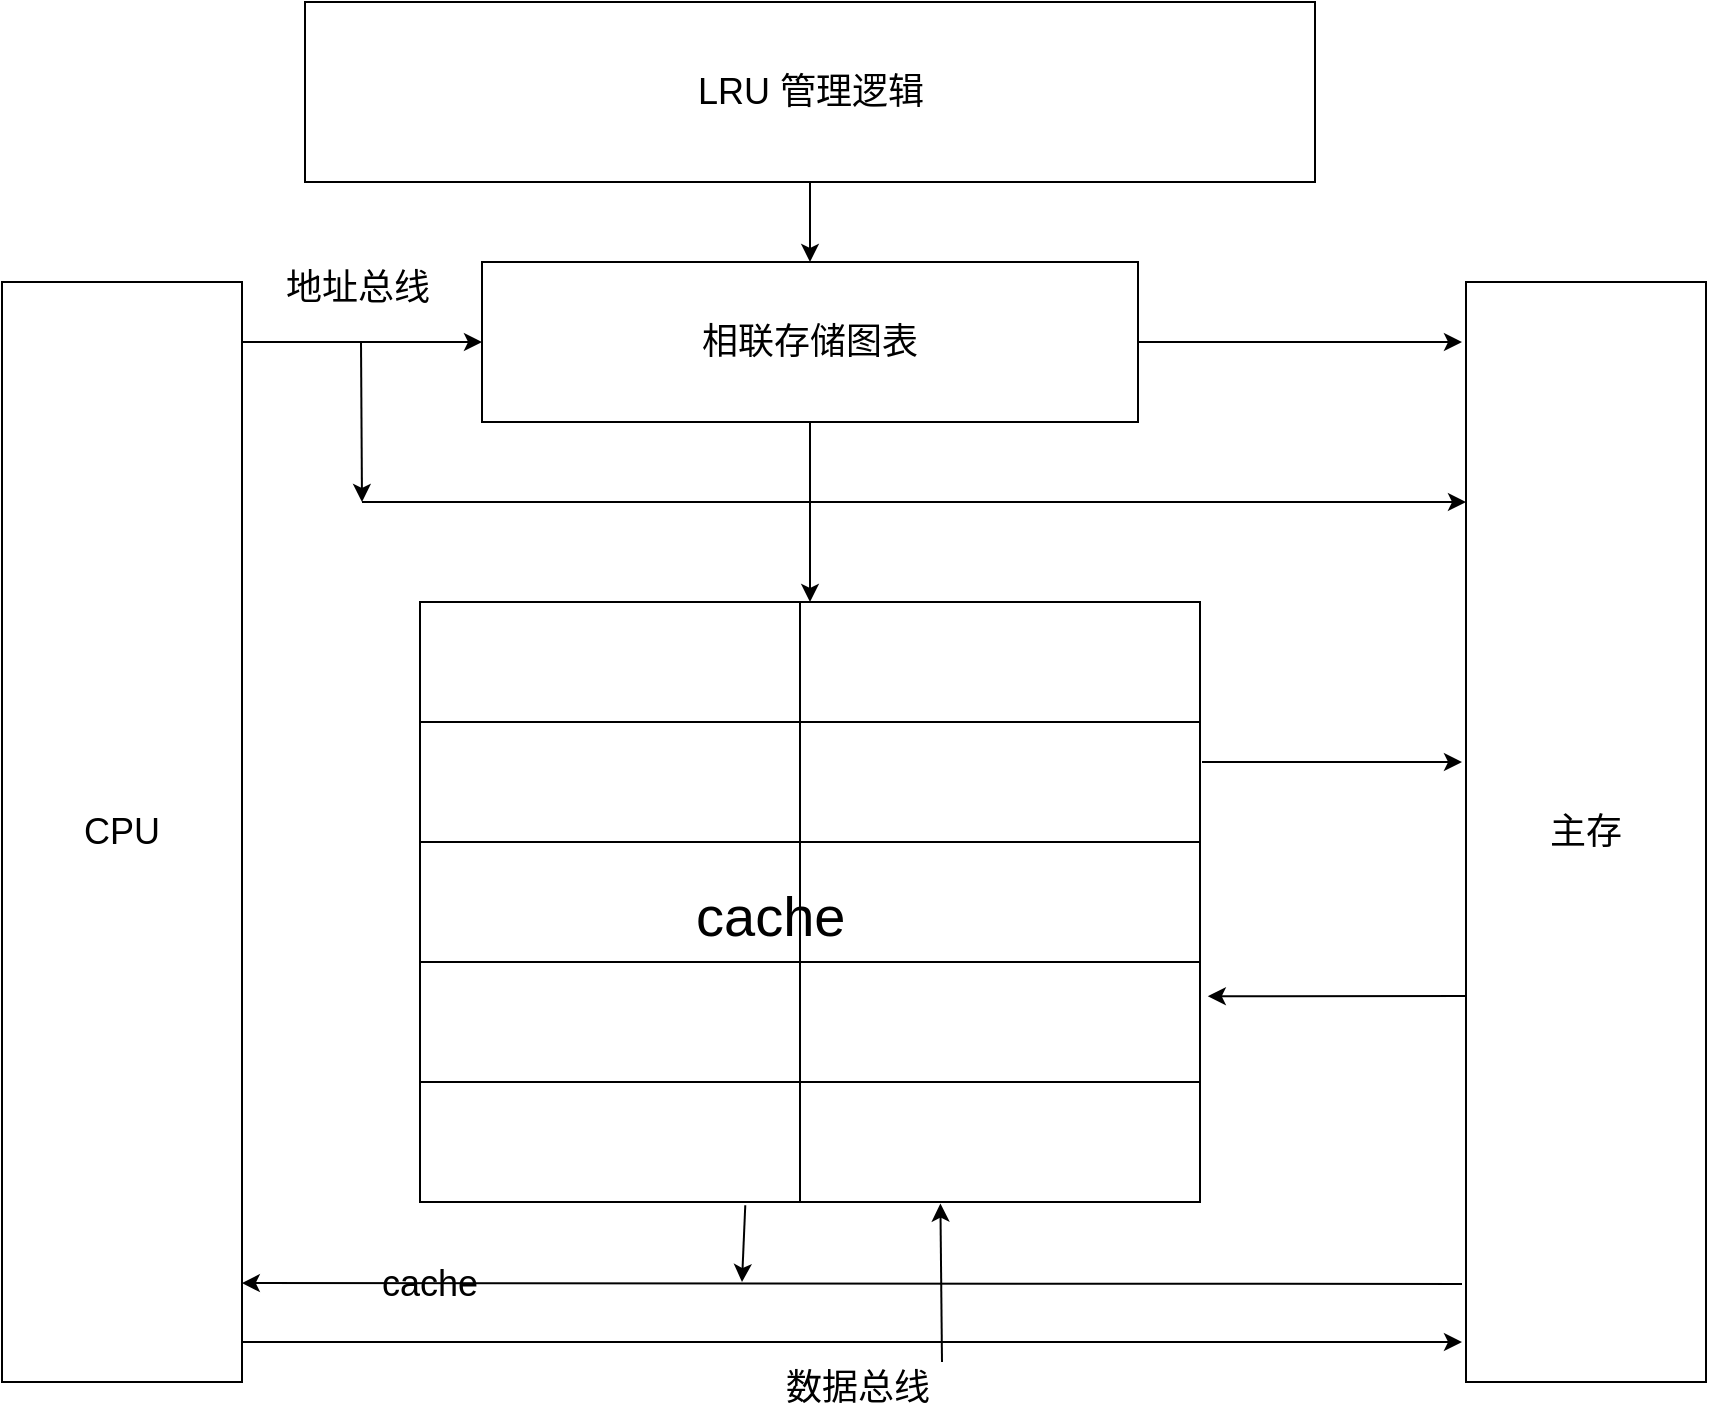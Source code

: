 <mxfile pages="1" version="11.2.5" type="device"><diagram id="oVuBpPT5qDrAFXieFsT3" name="Page-1"><mxGraphModel dx="1024" dy="1695" grid="1" gridSize="10" guides="1" tooltips="1" connect="1" arrows="1" fold="1" page="1" pageScale="1" pageWidth="850" pageHeight="1100" math="0" shadow="0"><root><mxCell id="0"/><mxCell id="1" parent="0"/><mxCell id="BhzQh7A1AkKrHrcl-r_y-1" value="CPU" style="rounded=0;whiteSpace=wrap;html=1;fontSize=18;" parent="1" vertex="1"><mxGeometry x="10" y="-20" width="120" height="550" as="geometry"/></mxCell><mxCell id="BhzQh7A1AkKrHrcl-r_y-2" value="主存" style="rounded=0;whiteSpace=wrap;html=1;fontSize=18;" parent="1" vertex="1"><mxGeometry x="742" y="-20" width="120" height="550" as="geometry"/></mxCell><mxCell id="BhzQh7A1AkKrHrcl-r_y-3" value="" style="rounded=0;whiteSpace=wrap;html=1;fontSize=18;" parent="1" vertex="1"><mxGeometry x="219" y="140" width="390" height="300" as="geometry"/></mxCell><mxCell id="BhzQh7A1AkKrHrcl-r_y-23" style="edgeStyle=orthogonalEdgeStyle;rounded=0;orthogonalLoop=1;jettySize=auto;html=1;entryX=0.5;entryY=0;entryDx=0;entryDy=0;fontSize=18;" parent="1" source="BhzQh7A1AkKrHrcl-r_y-4" target="BhzQh7A1AkKrHrcl-r_y-15" edge="1"><mxGeometry relative="1" as="geometry"/></mxCell><mxCell id="BhzQh7A1AkKrHrcl-r_y-4" value="LRU 管理逻辑" style="rounded=0;whiteSpace=wrap;html=1;fontSize=18;" parent="1" vertex="1"><mxGeometry x="161.5" y="-160" width="505" height="90" as="geometry"/></mxCell><mxCell id="BhzQh7A1AkKrHrcl-r_y-8" value="" style="endArrow=classic;html=1;fontSize=18;" parent="1" edge="1"><mxGeometry width="50" height="50" relative="1" as="geometry"><mxPoint x="610" y="220" as="sourcePoint"/><mxPoint x="740" y="220" as="targetPoint"/></mxGeometry></mxCell><mxCell id="BhzQh7A1AkKrHrcl-r_y-9" value="" style="endArrow=classic;html=1;fontSize=18;entryX=1.01;entryY=0.657;entryDx=0;entryDy=0;entryPerimeter=0;" parent="1" target="BhzQh7A1AkKrHrcl-r_y-3" edge="1"><mxGeometry width="50" height="50" relative="1" as="geometry"><mxPoint x="742" y="337" as="sourcePoint"/><mxPoint x="671.5" y="330" as="targetPoint"/></mxGeometry></mxCell><mxCell id="BhzQh7A1AkKrHrcl-r_y-11" value="" style="endArrow=classic;html=1;fontSize=18;" parent="1" edge="1"><mxGeometry width="50" height="50" relative="1" as="geometry"><mxPoint x="130" y="510" as="sourcePoint"/><mxPoint x="740" y="510" as="targetPoint"/></mxGeometry></mxCell><mxCell id="BhzQh7A1AkKrHrcl-r_y-12" value="" style="endArrow=classic;html=1;fontSize=18;entryX=1.01;entryY=0.657;entryDx=0;entryDy=0;entryPerimeter=0;" parent="1" edge="1"><mxGeometry width="50" height="50" relative="1" as="geometry"><mxPoint x="740" y="481" as="sourcePoint"/><mxPoint x="129.9" y="480.53" as="targetPoint"/></mxGeometry></mxCell><mxCell id="BhzQh7A1AkKrHrcl-r_y-13" value="" style="endArrow=classic;html=1;fontSize=18;entryX=0.351;entryY=1.013;entryDx=0;entryDy=0;entryPerimeter=0;" parent="1" edge="1" target="HGmvZXyDs02aPVMmD5rm-2"><mxGeometry width="50" height="50" relative="1" as="geometry"><mxPoint x="480" y="520" as="sourcePoint"/><mxPoint x="476" y="441" as="targetPoint"/></mxGeometry></mxCell><mxCell id="BhzQh7A1AkKrHrcl-r_y-14" value="" style="endArrow=classic;html=1;fontSize=18;exitX=0.856;exitY=1.027;exitDx=0;exitDy=0;exitPerimeter=0;" parent="1" edge="1" source="HGmvZXyDs02aPVMmD5rm-1"><mxGeometry width="50" height="50" relative="1" as="geometry"><mxPoint x="380" y="450" as="sourcePoint"/><mxPoint x="380" y="480" as="targetPoint"/></mxGeometry></mxCell><mxCell id="BhzQh7A1AkKrHrcl-r_y-19" style="edgeStyle=orthogonalEdgeStyle;rounded=0;orthogonalLoop=1;jettySize=auto;html=1;fontSize=18;" parent="1" source="BhzQh7A1AkKrHrcl-r_y-15" edge="1"><mxGeometry relative="1" as="geometry"><mxPoint x="414" y="140" as="targetPoint"/><Array as="points"><mxPoint x="414" y="140"/></Array></mxGeometry></mxCell><mxCell id="BhzQh7A1AkKrHrcl-r_y-20" style="edgeStyle=orthogonalEdgeStyle;rounded=0;orthogonalLoop=1;jettySize=auto;html=1;fontSize=18;" parent="1" source="BhzQh7A1AkKrHrcl-r_y-15" edge="1"><mxGeometry relative="1" as="geometry"><mxPoint x="740" y="10" as="targetPoint"/></mxGeometry></mxCell><mxCell id="BhzQh7A1AkKrHrcl-r_y-15" value="相联存储图表" style="rounded=0;whiteSpace=wrap;html=1;fontSize=18;" parent="1" vertex="1"><mxGeometry x="250" y="-30" width="328" height="80" as="geometry"/></mxCell><mxCell id="BhzQh7A1AkKrHrcl-r_y-16" value="" style="endArrow=classic;html=1;fontSize=18;" parent="1" edge="1"><mxGeometry width="50" height="50" relative="1" as="geometry"><mxPoint x="130" y="10" as="sourcePoint"/><mxPoint x="250" y="10" as="targetPoint"/></mxGeometry></mxCell><mxCell id="BhzQh7A1AkKrHrcl-r_y-17" value="地址总线" style="text;html=1;resizable=0;points=[];autosize=1;align=left;verticalAlign=top;spacingTop=-4;fontSize=18;" parent="1" vertex="1"><mxGeometry x="150" y="-30" width="90" height="20" as="geometry"/></mxCell><mxCell id="BhzQh7A1AkKrHrcl-r_y-21" value="" style="endArrow=classic;html=1;fontSize=18;" parent="1" edge="1"><mxGeometry width="50" height="50" relative="1" as="geometry"><mxPoint x="190" y="90" as="sourcePoint"/><mxPoint x="742.0" y="90" as="targetPoint"/></mxGeometry></mxCell><mxCell id="BhzQh7A1AkKrHrcl-r_y-22" value="" style="endArrow=classic;html=1;fontSize=18;" parent="1" edge="1"><mxGeometry width="50" height="50" relative="1" as="geometry"><mxPoint x="189.5" y="10" as="sourcePoint"/><mxPoint x="190" y="90" as="targetPoint"/></mxGeometry></mxCell><mxCell id="BhzQh7A1AkKrHrcl-r_y-24" value="cache" style="text;html=1;resizable=0;points=[];autosize=1;align=left;verticalAlign=top;spacingTop=-4;fontSize=18;" parent="1" vertex="1"><mxGeometry x="198" y="468" width="60" height="20" as="geometry"/></mxCell><mxCell id="BhzQh7A1AkKrHrcl-r_y-25" value="数据总线" style="text;html=1;resizable=0;points=[];autosize=1;align=left;verticalAlign=top;spacingTop=-4;fontSize=18;" parent="1" vertex="1"><mxGeometry x="400" y="520" width="90" height="20" as="geometry"/></mxCell><mxCell id="HGmvZXyDs02aPVMmD5rm-1" value="" style="rounded=0;whiteSpace=wrap;html=1;" vertex="1" parent="1"><mxGeometry x="219" y="380" width="190" height="60" as="geometry"/></mxCell><mxCell id="HGmvZXyDs02aPVMmD5rm-2" value="" style="rounded=0;whiteSpace=wrap;html=1;" vertex="1" parent="1"><mxGeometry x="409" y="380" width="200" height="60" as="geometry"/></mxCell><mxCell id="HGmvZXyDs02aPVMmD5rm-3" value="" style="rounded=0;whiteSpace=wrap;html=1;" vertex="1" parent="1"><mxGeometry x="219" y="140" width="190" height="60" as="geometry"/></mxCell><mxCell id="HGmvZXyDs02aPVMmD5rm-4" value="" style="rounded=0;whiteSpace=wrap;html=1;" vertex="1" parent="1"><mxGeometry x="409" y="140" width="200" height="60" as="geometry"/></mxCell><mxCell id="HGmvZXyDs02aPVMmD5rm-5" value="" style="rounded=0;whiteSpace=wrap;html=1;" vertex="1" parent="1"><mxGeometry x="219" y="320" width="190" height="60" as="geometry"/></mxCell><mxCell id="HGmvZXyDs02aPVMmD5rm-6" value="" style="rounded=0;whiteSpace=wrap;html=1;" vertex="1" parent="1"><mxGeometry x="409" y="320" width="200" height="60" as="geometry"/></mxCell><mxCell id="HGmvZXyDs02aPVMmD5rm-7" value="" style="rounded=0;whiteSpace=wrap;html=1;" vertex="1" parent="1"><mxGeometry x="219" y="200" width="190" height="60" as="geometry"/></mxCell><mxCell id="HGmvZXyDs02aPVMmD5rm-8" value="" style="rounded=0;whiteSpace=wrap;html=1;" vertex="1" parent="1"><mxGeometry x="409" y="200" width="200" height="60" as="geometry"/></mxCell><mxCell id="HGmvZXyDs02aPVMmD5rm-9" value="" style="rounded=0;whiteSpace=wrap;html=1;" vertex="1" parent="1"><mxGeometry x="219" y="260" width="190" height="60" as="geometry"/></mxCell><mxCell id="HGmvZXyDs02aPVMmD5rm-10" value="" style="rounded=0;whiteSpace=wrap;html=1;" vertex="1" parent="1"><mxGeometry x="409" y="260" width="200" height="60" as="geometry"/></mxCell><mxCell id="HGmvZXyDs02aPVMmD5rm-12" value="&lt;font style=&quot;font-size: 28px&quot;&gt;cache&lt;/font&gt;" style="text;html=1;resizable=0;points=[];autosize=1;align=left;verticalAlign=top;spacingTop=-4;" vertex="1" parent="1"><mxGeometry x="355" y="278" width="90" height="20" as="geometry"/></mxCell></root></mxGraphModel></diagram></mxfile>